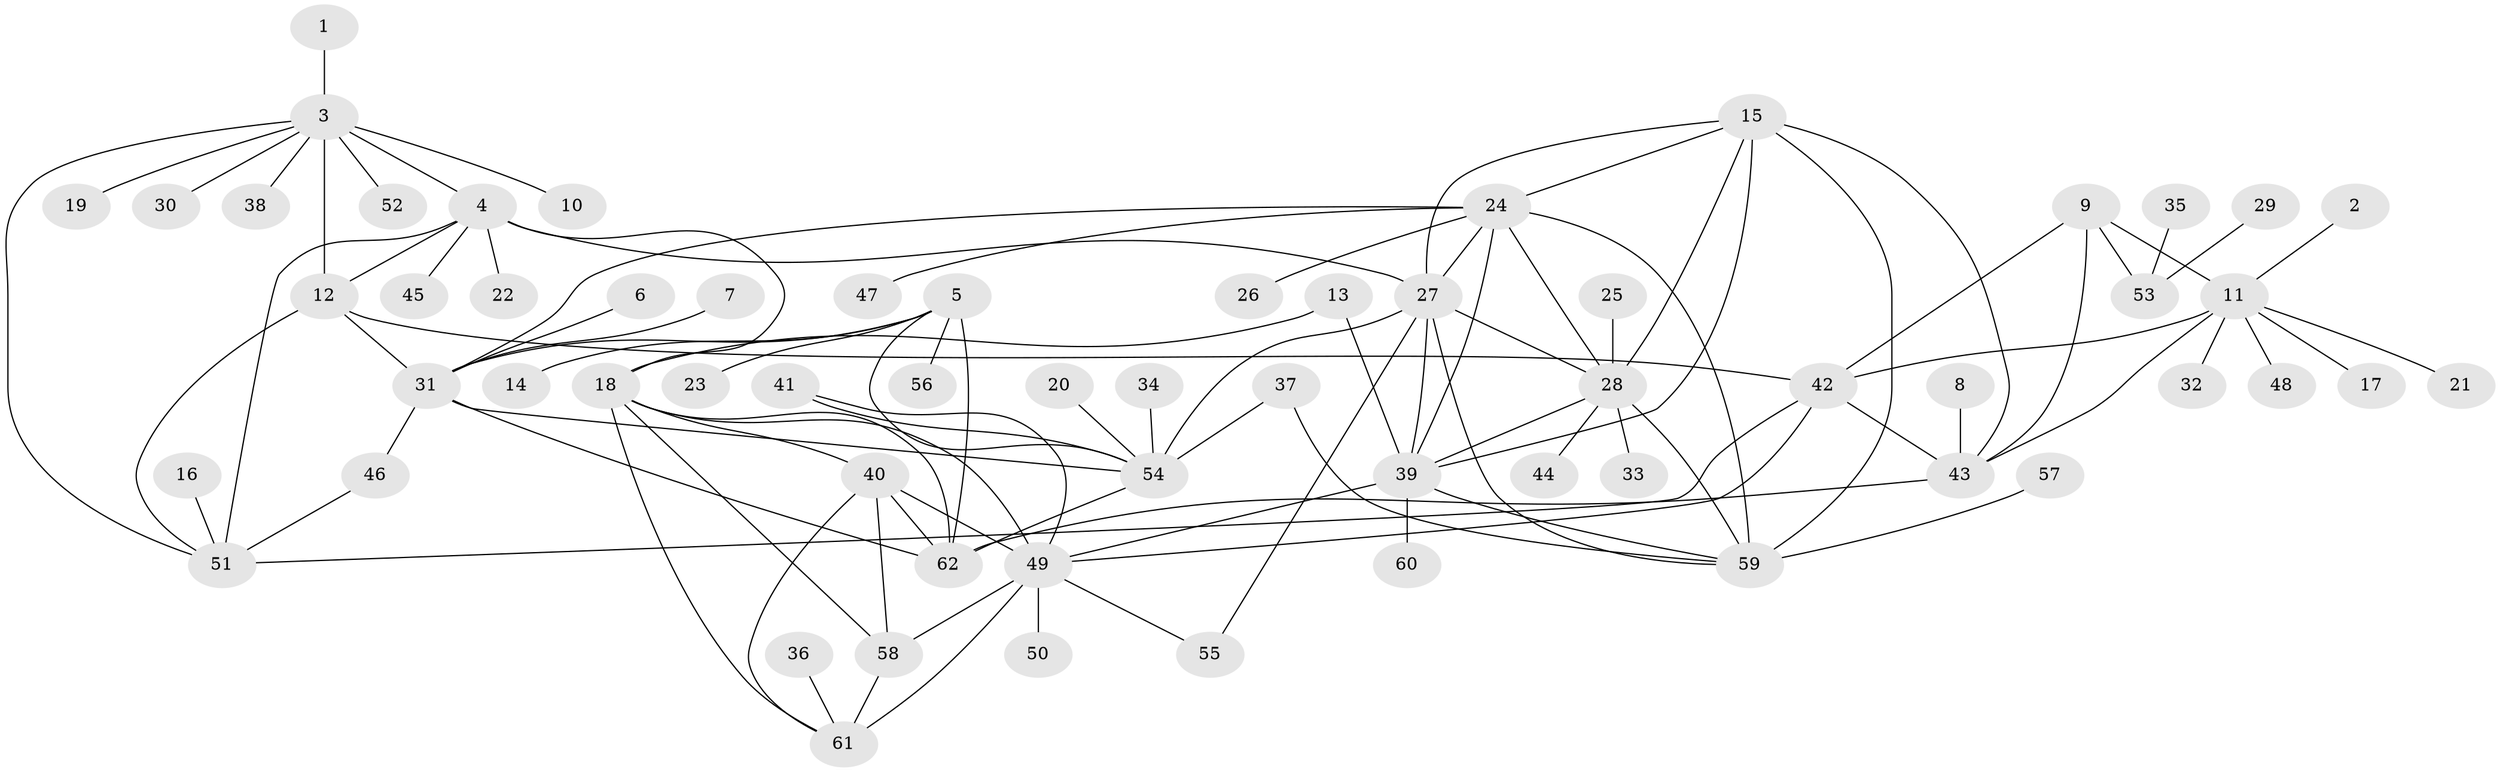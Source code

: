 // original degree distribution, {8: 0.08130081300813008, 10: 0.04878048780487805, 9: 0.016260162601626018, 7: 0.07317073170731707, 12: 0.016260162601626018, 6: 0.008130081300813009, 1: 0.5691056910569106, 2: 0.16260162601626016, 4: 0.016260162601626018, 3: 0.008130081300813009}
// Generated by graph-tools (version 1.1) at 2025/02/03/09/25 03:02:52]
// undirected, 62 vertices, 100 edges
graph export_dot {
graph [start="1"]
  node [color=gray90,style=filled];
  1;
  2;
  3;
  4;
  5;
  6;
  7;
  8;
  9;
  10;
  11;
  12;
  13;
  14;
  15;
  16;
  17;
  18;
  19;
  20;
  21;
  22;
  23;
  24;
  25;
  26;
  27;
  28;
  29;
  30;
  31;
  32;
  33;
  34;
  35;
  36;
  37;
  38;
  39;
  40;
  41;
  42;
  43;
  44;
  45;
  46;
  47;
  48;
  49;
  50;
  51;
  52;
  53;
  54;
  55;
  56;
  57;
  58;
  59;
  60;
  61;
  62;
  1 -- 3 [weight=1.0];
  2 -- 11 [weight=1.0];
  3 -- 4 [weight=4.0];
  3 -- 10 [weight=1.0];
  3 -- 12 [weight=2.0];
  3 -- 19 [weight=1.0];
  3 -- 30 [weight=1.0];
  3 -- 38 [weight=1.0];
  3 -- 51 [weight=2.0];
  3 -- 52 [weight=1.0];
  4 -- 12 [weight=2.0];
  4 -- 18 [weight=1.0];
  4 -- 22 [weight=1.0];
  4 -- 27 [weight=1.0];
  4 -- 45 [weight=1.0];
  4 -- 51 [weight=2.0];
  5 -- 14 [weight=1.0];
  5 -- 23 [weight=1.0];
  5 -- 31 [weight=2.0];
  5 -- 54 [weight=2.0];
  5 -- 56 [weight=1.0];
  5 -- 62 [weight=4.0];
  6 -- 31 [weight=1.0];
  7 -- 31 [weight=1.0];
  8 -- 43 [weight=1.0];
  9 -- 11 [weight=2.0];
  9 -- 42 [weight=2.0];
  9 -- 43 [weight=1.0];
  9 -- 53 [weight=1.0];
  11 -- 17 [weight=1.0];
  11 -- 21 [weight=1.0];
  11 -- 32 [weight=1.0];
  11 -- 42 [weight=4.0];
  11 -- 43 [weight=2.0];
  11 -- 48 [weight=1.0];
  12 -- 31 [weight=1.0];
  12 -- 42 [weight=1.0];
  12 -- 51 [weight=1.0];
  13 -- 18 [weight=1.0];
  13 -- 39 [weight=1.0];
  15 -- 24 [weight=1.0];
  15 -- 27 [weight=1.0];
  15 -- 28 [weight=1.0];
  15 -- 39 [weight=1.0];
  15 -- 43 [weight=1.0];
  15 -- 59 [weight=1.0];
  16 -- 51 [weight=1.0];
  18 -- 40 [weight=1.0];
  18 -- 49 [weight=2.0];
  18 -- 58 [weight=1.0];
  18 -- 61 [weight=1.0];
  18 -- 62 [weight=1.0];
  20 -- 54 [weight=1.0];
  24 -- 26 [weight=1.0];
  24 -- 27 [weight=1.0];
  24 -- 28 [weight=1.0];
  24 -- 31 [weight=1.0];
  24 -- 39 [weight=1.0];
  24 -- 47 [weight=1.0];
  24 -- 59 [weight=1.0];
  25 -- 28 [weight=1.0];
  27 -- 28 [weight=1.0];
  27 -- 39 [weight=1.0];
  27 -- 54 [weight=1.0];
  27 -- 55 [weight=1.0];
  27 -- 59 [weight=1.0];
  28 -- 33 [weight=1.0];
  28 -- 39 [weight=1.0];
  28 -- 44 [weight=1.0];
  28 -- 59 [weight=1.0];
  29 -- 53 [weight=1.0];
  31 -- 46 [weight=1.0];
  31 -- 54 [weight=1.0];
  31 -- 62 [weight=2.0];
  34 -- 54 [weight=1.0];
  35 -- 53 [weight=1.0];
  36 -- 61 [weight=1.0];
  37 -- 54 [weight=1.0];
  37 -- 59 [weight=1.0];
  39 -- 49 [weight=1.0];
  39 -- 59 [weight=1.0];
  39 -- 60 [weight=1.0];
  40 -- 49 [weight=2.0];
  40 -- 58 [weight=1.0];
  40 -- 61 [weight=1.0];
  40 -- 62 [weight=1.0];
  41 -- 49 [weight=1.0];
  41 -- 54 [weight=1.0];
  42 -- 43 [weight=2.0];
  42 -- 49 [weight=1.0];
  42 -- 51 [weight=1.0];
  43 -- 62 [weight=1.0];
  46 -- 51 [weight=1.0];
  49 -- 50 [weight=1.0];
  49 -- 55 [weight=1.0];
  49 -- 58 [weight=2.0];
  49 -- 61 [weight=2.0];
  54 -- 62 [weight=2.0];
  57 -- 59 [weight=1.0];
  58 -- 61 [weight=1.0];
}
